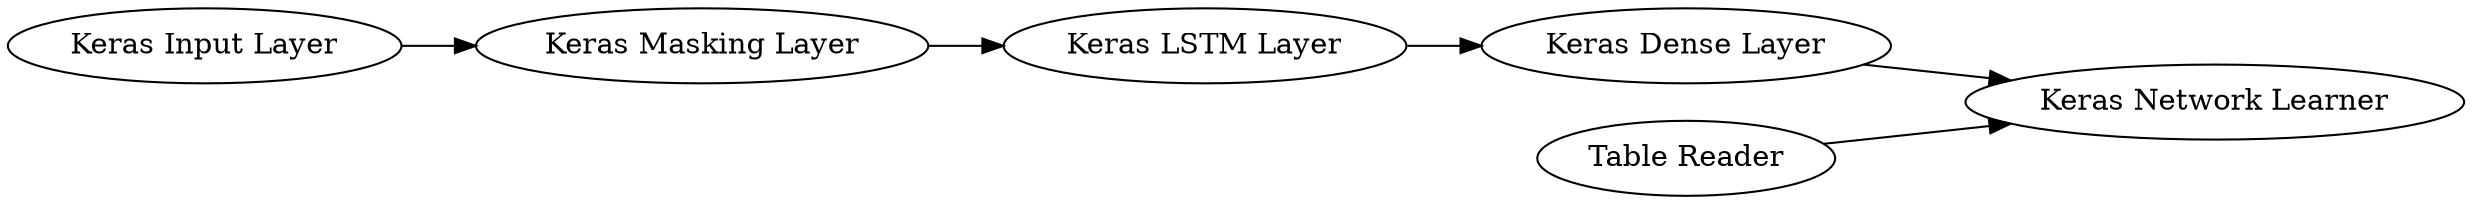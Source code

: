 digraph {
	26 [label="Keras Input Layer"]
	27 [label="Keras Masking Layer"]
	28 [label="Keras LSTM Layer"]
	29 [label="Keras Network Learner"]
	36 [label="Keras Dense Layer"]
	38 [label="Table Reader"]
	26 -> 27
	27 -> 28
	28 -> 36
	36 -> 29
	38 -> 29
	rankdir=LR
}

